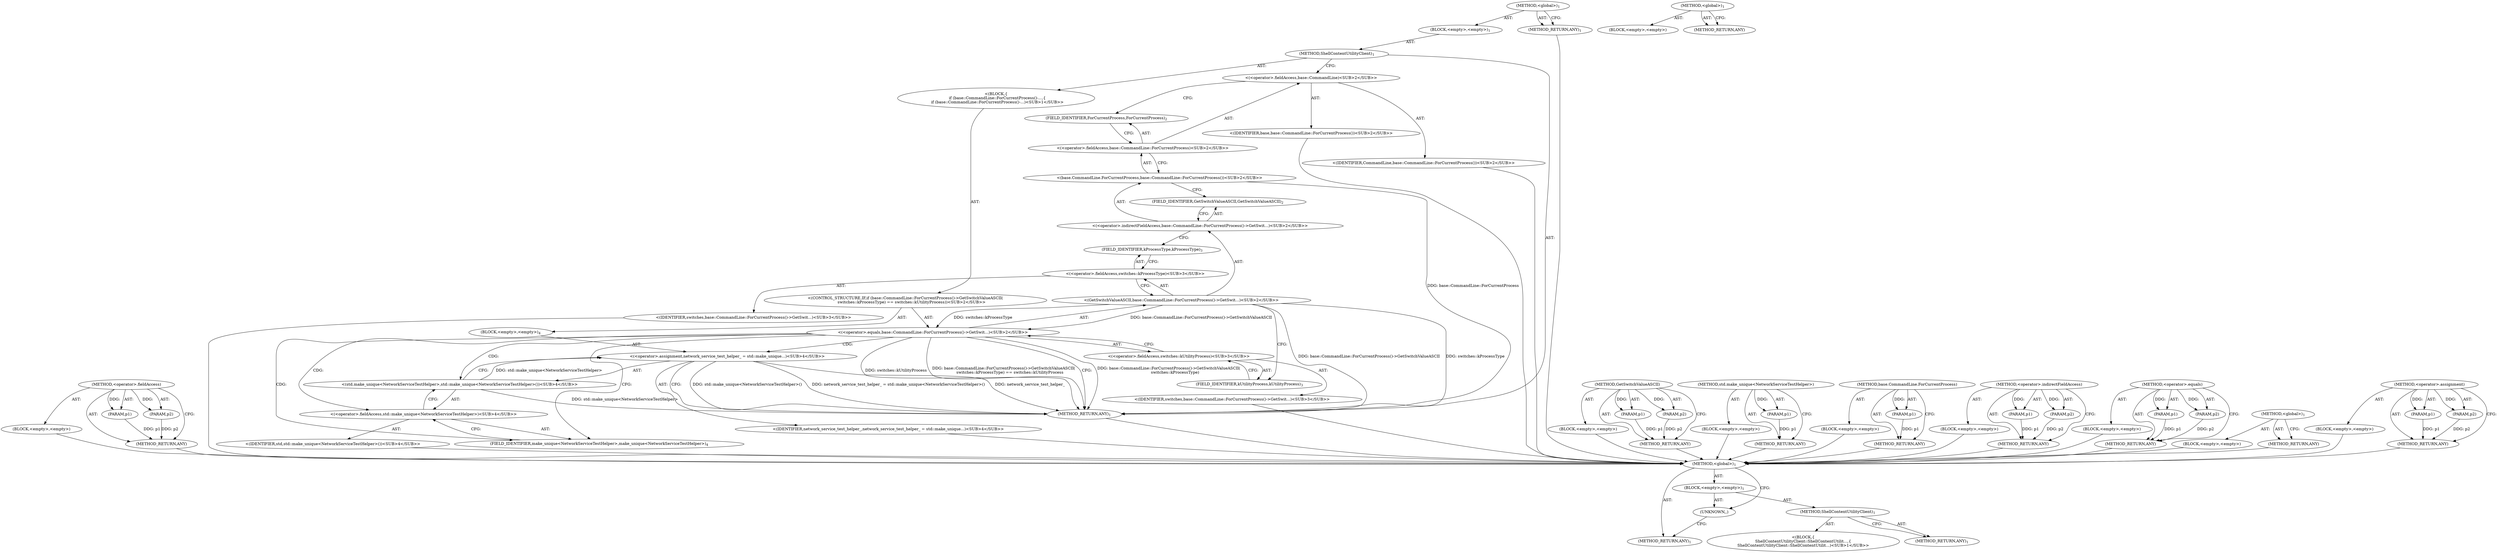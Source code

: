 digraph "&lt;global&gt;" {
vulnerable_70 [label=<(METHOD,&lt;operator&gt;.fieldAccess)>];
vulnerable_71 [label=<(PARAM,p1)>];
vulnerable_72 [label=<(PARAM,p2)>];
vulnerable_73 [label=<(BLOCK,&lt;empty&gt;,&lt;empty&gt;)>];
vulnerable_74 [label=<(METHOD_RETURN,ANY)>];
vulnerable_6 [label=<(METHOD,&lt;global&gt;)<SUB>1</SUB>>];
vulnerable_7 [label=<(BLOCK,&lt;empty&gt;,&lt;empty&gt;)<SUB>1</SUB>>];
vulnerable_8 [label=<(METHOD,ShellContentUtilityClient)<SUB>1</SUB>>];
vulnerable_9 [label="<(BLOCK,{
  if (base::CommandLine::ForCurrentProcess()-...,{
  if (base::CommandLine::ForCurrentProcess()-...)<SUB>1</SUB>>"];
vulnerable_10 [label="<(CONTROL_STRUCTURE,IF,if (base::CommandLine::ForCurrentProcess()-&gt;GetSwitchValueASCII(
          switches::kProcessType) == switches::kUtilityProcess))<SUB>2</SUB>>"];
vulnerable_11 [label="<(&lt;operator&gt;.equals,base::CommandLine::ForCurrentProcess()-&gt;GetSwit...)<SUB>2</SUB>>"];
vulnerable_12 [label="<(GetSwitchValueASCII,base::CommandLine::ForCurrentProcess()-&gt;GetSwit...)<SUB>2</SUB>>"];
vulnerable_13 [label="<(&lt;operator&gt;.indirectFieldAccess,base::CommandLine::ForCurrentProcess()-&gt;GetSwit...)<SUB>2</SUB>>"];
vulnerable_14 [label="<(base.CommandLine.ForCurrentProcess,base::CommandLine::ForCurrentProcess())<SUB>2</SUB>>"];
vulnerable_15 [label="<(&lt;operator&gt;.fieldAccess,base::CommandLine::ForCurrentProcess)<SUB>2</SUB>>"];
vulnerable_16 [label="<(&lt;operator&gt;.fieldAccess,base::CommandLine)<SUB>2</SUB>>"];
vulnerable_17 [label="<(IDENTIFIER,base,base::CommandLine::ForCurrentProcess())<SUB>2</SUB>>"];
vulnerable_18 [label="<(IDENTIFIER,CommandLine,base::CommandLine::ForCurrentProcess())<SUB>2</SUB>>"];
vulnerable_19 [label=<(FIELD_IDENTIFIER,ForCurrentProcess,ForCurrentProcess)<SUB>2</SUB>>];
vulnerable_20 [label=<(FIELD_IDENTIFIER,GetSwitchValueASCII,GetSwitchValueASCII)<SUB>2</SUB>>];
vulnerable_21 [label="<(&lt;operator&gt;.fieldAccess,switches::kProcessType)<SUB>3</SUB>>"];
vulnerable_22 [label="<(IDENTIFIER,switches,base::CommandLine::ForCurrentProcess()-&gt;GetSwit...)<SUB>3</SUB>>"];
vulnerable_23 [label=<(FIELD_IDENTIFIER,kProcessType,kProcessType)<SUB>3</SUB>>];
vulnerable_24 [label="<(&lt;operator&gt;.fieldAccess,switches::kUtilityProcess)<SUB>3</SUB>>"];
vulnerable_25 [label="<(IDENTIFIER,switches,base::CommandLine::ForCurrentProcess()-&gt;GetSwit...)<SUB>3</SUB>>"];
vulnerable_26 [label=<(FIELD_IDENTIFIER,kUtilityProcess,kUtilityProcess)<SUB>3</SUB>>];
vulnerable_27 [label=<(BLOCK,&lt;empty&gt;,&lt;empty&gt;)<SUB>4</SUB>>];
vulnerable_28 [label="<(&lt;operator&gt;.assignment,network_service_test_helper_ = std::make_unique...)<SUB>4</SUB>>"];
vulnerable_29 [label="<(IDENTIFIER,network_service_test_helper_,network_service_test_helper_ = std::make_unique...)<SUB>4</SUB>>"];
vulnerable_30 [label="<(std.make_unique&lt;NetworkServiceTestHelper&gt;,std::make_unique&lt;NetworkServiceTestHelper&gt;())<SUB>4</SUB>>"];
vulnerable_31 [label="<(&lt;operator&gt;.fieldAccess,std::make_unique&lt;NetworkServiceTestHelper&gt;)<SUB>4</SUB>>"];
vulnerable_32 [label="<(IDENTIFIER,std,std::make_unique&lt;NetworkServiceTestHelper&gt;())<SUB>4</SUB>>"];
vulnerable_33 [label=<(FIELD_IDENTIFIER,make_unique&lt;NetworkServiceTestHelper&gt;,make_unique&lt;NetworkServiceTestHelper&gt;)<SUB>4</SUB>>];
vulnerable_34 [label=<(METHOD_RETURN,ANY)<SUB>1</SUB>>];
vulnerable_36 [label=<(METHOD_RETURN,ANY)<SUB>1</SUB>>];
vulnerable_56 [label=<(METHOD,GetSwitchValueASCII)>];
vulnerable_57 [label=<(PARAM,p1)>];
vulnerable_58 [label=<(PARAM,p2)>];
vulnerable_59 [label=<(BLOCK,&lt;empty&gt;,&lt;empty&gt;)>];
vulnerable_60 [label=<(METHOD_RETURN,ANY)>];
vulnerable_80 [label=<(METHOD,std.make_unique&lt;NetworkServiceTestHelper&gt;)>];
vulnerable_81 [label=<(PARAM,p1)>];
vulnerable_82 [label=<(BLOCK,&lt;empty&gt;,&lt;empty&gt;)>];
vulnerable_83 [label=<(METHOD_RETURN,ANY)>];
vulnerable_66 [label=<(METHOD,base.CommandLine.ForCurrentProcess)>];
vulnerable_67 [label=<(PARAM,p1)>];
vulnerable_68 [label=<(BLOCK,&lt;empty&gt;,&lt;empty&gt;)>];
vulnerable_69 [label=<(METHOD_RETURN,ANY)>];
vulnerable_61 [label=<(METHOD,&lt;operator&gt;.indirectFieldAccess)>];
vulnerable_62 [label=<(PARAM,p1)>];
vulnerable_63 [label=<(PARAM,p2)>];
vulnerable_64 [label=<(BLOCK,&lt;empty&gt;,&lt;empty&gt;)>];
vulnerable_65 [label=<(METHOD_RETURN,ANY)>];
vulnerable_51 [label=<(METHOD,&lt;operator&gt;.equals)>];
vulnerable_52 [label=<(PARAM,p1)>];
vulnerable_53 [label=<(PARAM,p2)>];
vulnerable_54 [label=<(BLOCK,&lt;empty&gt;,&lt;empty&gt;)>];
vulnerable_55 [label=<(METHOD_RETURN,ANY)>];
vulnerable_45 [label=<(METHOD,&lt;global&gt;)<SUB>1</SUB>>];
vulnerable_46 [label=<(BLOCK,&lt;empty&gt;,&lt;empty&gt;)>];
vulnerable_47 [label=<(METHOD_RETURN,ANY)>];
vulnerable_75 [label=<(METHOD,&lt;operator&gt;.assignment)>];
vulnerable_76 [label=<(PARAM,p1)>];
vulnerable_77 [label=<(PARAM,p2)>];
vulnerable_78 [label=<(BLOCK,&lt;empty&gt;,&lt;empty&gt;)>];
vulnerable_79 [label=<(METHOD_RETURN,ANY)>];
fixed_6 [label=<(METHOD,&lt;global&gt;)<SUB>1</SUB>>];
fixed_7 [label=<(BLOCK,&lt;empty&gt;,&lt;empty&gt;)<SUB>1</SUB>>];
fixed_8 [label=<(METHOD,ShellContentUtilityClient)<SUB>1</SUB>>];
fixed_9 [label="<(BLOCK,{
ShellContentUtilityClient::ShellContentUtilit...,{
ShellContentUtilityClient::ShellContentUtilit...)<SUB>1</SUB>>"];
fixed_10 [label=<(METHOD_RETURN,ANY)<SUB>1</SUB>>];
fixed_12 [label=<(UNKNOWN,,)>];
fixed_13 [label=<(METHOD_RETURN,ANY)<SUB>1</SUB>>];
fixed_20 [label=<(METHOD,&lt;global&gt;)<SUB>1</SUB>>];
fixed_21 [label=<(BLOCK,&lt;empty&gt;,&lt;empty&gt;)>];
fixed_22 [label=<(METHOD_RETURN,ANY)>];
vulnerable_70 -> vulnerable_71  [key=0, label="AST: "];
vulnerable_70 -> vulnerable_71  [key=1, label="DDG: "];
vulnerable_70 -> vulnerable_73  [key=0, label="AST: "];
vulnerable_70 -> vulnerable_72  [key=0, label="AST: "];
vulnerable_70 -> vulnerable_72  [key=1, label="DDG: "];
vulnerable_70 -> vulnerable_74  [key=0, label="AST: "];
vulnerable_70 -> vulnerable_74  [key=1, label="CFG: "];
vulnerable_71 -> vulnerable_74  [key=0, label="DDG: p1"];
vulnerable_72 -> vulnerable_74  [key=0, label="DDG: p2"];
vulnerable_73 -> fixed_6  [key=0];
vulnerable_74 -> fixed_6  [key=0];
vulnerable_6 -> vulnerable_7  [key=0, label="AST: "];
vulnerable_6 -> vulnerable_36  [key=0, label="AST: "];
vulnerable_6 -> vulnerable_36  [key=1, label="CFG: "];
vulnerable_7 -> vulnerable_8  [key=0, label="AST: "];
vulnerable_8 -> vulnerable_9  [key=0, label="AST: "];
vulnerable_8 -> vulnerable_34  [key=0, label="AST: "];
vulnerable_8 -> vulnerable_16  [key=0, label="CFG: "];
vulnerable_9 -> vulnerable_10  [key=0, label="AST: "];
vulnerable_10 -> vulnerable_11  [key=0, label="AST: "];
vulnerable_10 -> vulnerable_27  [key=0, label="AST: "];
vulnerable_11 -> vulnerable_12  [key=0, label="AST: "];
vulnerable_11 -> vulnerable_24  [key=0, label="AST: "];
vulnerable_11 -> vulnerable_34  [key=0, label="CFG: "];
vulnerable_11 -> vulnerable_34  [key=1, label="DDG: base::CommandLine::ForCurrentProcess()-&gt;GetSwitchValueASCII(
          switches::kProcessType)"];
vulnerable_11 -> vulnerable_34  [key=2, label="DDG: switches::kUtilityProcess"];
vulnerable_11 -> vulnerable_34  [key=3, label="DDG: base::CommandLine::ForCurrentProcess()-&gt;GetSwitchValueASCII(
          switches::kProcessType) == switches::kUtilityProcess"];
vulnerable_11 -> vulnerable_33  [key=0, label="CFG: "];
vulnerable_11 -> vulnerable_33  [key=1, label="CDG: "];
vulnerable_11 -> vulnerable_30  [key=0, label="CDG: "];
vulnerable_11 -> vulnerable_28  [key=0, label="CDG: "];
vulnerable_11 -> vulnerable_31  [key=0, label="CDG: "];
vulnerable_12 -> vulnerable_13  [key=0, label="AST: "];
vulnerable_12 -> vulnerable_21  [key=0, label="AST: "];
vulnerable_12 -> vulnerable_26  [key=0, label="CFG: "];
vulnerable_12 -> vulnerable_34  [key=0, label="DDG: base::CommandLine::ForCurrentProcess()-&gt;GetSwitchValueASCII"];
vulnerable_12 -> vulnerable_34  [key=1, label="DDG: switches::kProcessType"];
vulnerable_12 -> vulnerable_11  [key=0, label="DDG: base::CommandLine::ForCurrentProcess()-&gt;GetSwitchValueASCII"];
vulnerable_12 -> vulnerable_11  [key=1, label="DDG: switches::kProcessType"];
vulnerable_13 -> vulnerable_14  [key=0, label="AST: "];
vulnerable_13 -> vulnerable_20  [key=0, label="AST: "];
vulnerable_13 -> vulnerable_23  [key=0, label="CFG: "];
vulnerable_14 -> vulnerable_15  [key=0, label="AST: "];
vulnerable_14 -> vulnerable_20  [key=0, label="CFG: "];
vulnerable_14 -> vulnerable_34  [key=0, label="DDG: base::CommandLine::ForCurrentProcess"];
vulnerable_15 -> vulnerable_16  [key=0, label="AST: "];
vulnerable_15 -> vulnerable_19  [key=0, label="AST: "];
vulnerable_15 -> vulnerable_14  [key=0, label="CFG: "];
vulnerable_16 -> vulnerable_17  [key=0, label="AST: "];
vulnerable_16 -> vulnerable_18  [key=0, label="AST: "];
vulnerable_16 -> vulnerable_19  [key=0, label="CFG: "];
vulnerable_17 -> fixed_6  [key=0];
vulnerable_18 -> fixed_6  [key=0];
vulnerable_19 -> vulnerable_15  [key=0, label="CFG: "];
vulnerable_20 -> vulnerable_13  [key=0, label="CFG: "];
vulnerable_21 -> vulnerable_22  [key=0, label="AST: "];
vulnerable_21 -> vulnerable_23  [key=0, label="AST: "];
vulnerable_21 -> vulnerable_12  [key=0, label="CFG: "];
vulnerable_22 -> fixed_6  [key=0];
vulnerable_23 -> vulnerable_21  [key=0, label="CFG: "];
vulnerable_24 -> vulnerable_25  [key=0, label="AST: "];
vulnerable_24 -> vulnerable_26  [key=0, label="AST: "];
vulnerable_24 -> vulnerable_11  [key=0, label="CFG: "];
vulnerable_25 -> fixed_6  [key=0];
vulnerable_26 -> vulnerable_24  [key=0, label="CFG: "];
vulnerable_27 -> vulnerable_28  [key=0, label="AST: "];
vulnerable_28 -> vulnerable_29  [key=0, label="AST: "];
vulnerable_28 -> vulnerable_30  [key=0, label="AST: "];
vulnerable_28 -> vulnerable_34  [key=0, label="CFG: "];
vulnerable_28 -> vulnerable_34  [key=1, label="DDG: std::make_unique&lt;NetworkServiceTestHelper&gt;()"];
vulnerable_28 -> vulnerable_34  [key=2, label="DDG: network_service_test_helper_ = std::make_unique&lt;NetworkServiceTestHelper&gt;()"];
vulnerable_28 -> vulnerable_34  [key=3, label="DDG: network_service_test_helper_"];
vulnerable_29 -> fixed_6  [key=0];
vulnerable_30 -> vulnerable_31  [key=0, label="AST: "];
vulnerable_30 -> vulnerable_28  [key=0, label="CFG: "];
vulnerable_30 -> vulnerable_28  [key=1, label="DDG: std::make_unique&lt;NetworkServiceTestHelper&gt;"];
vulnerable_30 -> vulnerable_34  [key=0, label="DDG: std::make_unique&lt;NetworkServiceTestHelper&gt;"];
vulnerable_31 -> vulnerable_32  [key=0, label="AST: "];
vulnerable_31 -> vulnerable_33  [key=0, label="AST: "];
vulnerable_31 -> vulnerable_30  [key=0, label="CFG: "];
vulnerable_32 -> fixed_6  [key=0];
vulnerable_33 -> vulnerable_31  [key=0, label="CFG: "];
vulnerable_34 -> fixed_6  [key=0];
vulnerable_36 -> fixed_6  [key=0];
vulnerable_56 -> vulnerable_57  [key=0, label="AST: "];
vulnerable_56 -> vulnerable_57  [key=1, label="DDG: "];
vulnerable_56 -> vulnerable_59  [key=0, label="AST: "];
vulnerable_56 -> vulnerable_58  [key=0, label="AST: "];
vulnerable_56 -> vulnerable_58  [key=1, label="DDG: "];
vulnerable_56 -> vulnerable_60  [key=0, label="AST: "];
vulnerable_56 -> vulnerable_60  [key=1, label="CFG: "];
vulnerable_57 -> vulnerable_60  [key=0, label="DDG: p1"];
vulnerable_58 -> vulnerable_60  [key=0, label="DDG: p2"];
vulnerable_59 -> fixed_6  [key=0];
vulnerable_60 -> fixed_6  [key=0];
vulnerable_80 -> vulnerable_81  [key=0, label="AST: "];
vulnerable_80 -> vulnerable_81  [key=1, label="DDG: "];
vulnerable_80 -> vulnerable_82  [key=0, label="AST: "];
vulnerable_80 -> vulnerable_83  [key=0, label="AST: "];
vulnerable_80 -> vulnerable_83  [key=1, label="CFG: "];
vulnerable_81 -> vulnerable_83  [key=0, label="DDG: p1"];
vulnerable_82 -> fixed_6  [key=0];
vulnerable_83 -> fixed_6  [key=0];
vulnerable_66 -> vulnerable_67  [key=0, label="AST: "];
vulnerable_66 -> vulnerable_67  [key=1, label="DDG: "];
vulnerable_66 -> vulnerable_68  [key=0, label="AST: "];
vulnerable_66 -> vulnerable_69  [key=0, label="AST: "];
vulnerable_66 -> vulnerable_69  [key=1, label="CFG: "];
vulnerable_67 -> vulnerable_69  [key=0, label="DDG: p1"];
vulnerable_68 -> fixed_6  [key=0];
vulnerable_69 -> fixed_6  [key=0];
vulnerable_61 -> vulnerable_62  [key=0, label="AST: "];
vulnerable_61 -> vulnerable_62  [key=1, label="DDG: "];
vulnerable_61 -> vulnerable_64  [key=0, label="AST: "];
vulnerable_61 -> vulnerable_63  [key=0, label="AST: "];
vulnerable_61 -> vulnerable_63  [key=1, label="DDG: "];
vulnerable_61 -> vulnerable_65  [key=0, label="AST: "];
vulnerable_61 -> vulnerable_65  [key=1, label="CFG: "];
vulnerable_62 -> vulnerable_65  [key=0, label="DDG: p1"];
vulnerable_63 -> vulnerable_65  [key=0, label="DDG: p2"];
vulnerable_64 -> fixed_6  [key=0];
vulnerable_65 -> fixed_6  [key=0];
vulnerable_51 -> vulnerable_52  [key=0, label="AST: "];
vulnerable_51 -> vulnerable_52  [key=1, label="DDG: "];
vulnerable_51 -> vulnerable_54  [key=0, label="AST: "];
vulnerable_51 -> vulnerable_53  [key=0, label="AST: "];
vulnerable_51 -> vulnerable_53  [key=1, label="DDG: "];
vulnerable_51 -> vulnerable_55  [key=0, label="AST: "];
vulnerable_51 -> vulnerable_55  [key=1, label="CFG: "];
vulnerable_52 -> vulnerable_55  [key=0, label="DDG: p1"];
vulnerable_53 -> vulnerable_55  [key=0, label="DDG: p2"];
vulnerable_54 -> fixed_6  [key=0];
vulnerable_55 -> fixed_6  [key=0];
vulnerable_45 -> vulnerable_46  [key=0, label="AST: "];
vulnerable_45 -> vulnerable_47  [key=0, label="AST: "];
vulnerable_45 -> vulnerable_47  [key=1, label="CFG: "];
vulnerable_46 -> fixed_6  [key=0];
vulnerable_47 -> fixed_6  [key=0];
vulnerable_75 -> vulnerable_76  [key=0, label="AST: "];
vulnerable_75 -> vulnerable_76  [key=1, label="DDG: "];
vulnerable_75 -> vulnerable_78  [key=0, label="AST: "];
vulnerable_75 -> vulnerable_77  [key=0, label="AST: "];
vulnerable_75 -> vulnerable_77  [key=1, label="DDG: "];
vulnerable_75 -> vulnerable_79  [key=0, label="AST: "];
vulnerable_75 -> vulnerable_79  [key=1, label="CFG: "];
vulnerable_76 -> vulnerable_79  [key=0, label="DDG: p1"];
vulnerable_77 -> vulnerable_79  [key=0, label="DDG: p2"];
vulnerable_78 -> fixed_6  [key=0];
vulnerable_79 -> fixed_6  [key=0];
fixed_6 -> fixed_7  [key=0, label="AST: "];
fixed_6 -> fixed_13  [key=0, label="AST: "];
fixed_6 -> fixed_12  [key=0, label="CFG: "];
fixed_7 -> fixed_8  [key=0, label="AST: "];
fixed_7 -> fixed_12  [key=0, label="AST: "];
fixed_8 -> fixed_9  [key=0, label="AST: "];
fixed_8 -> fixed_10  [key=0, label="AST: "];
fixed_8 -> fixed_10  [key=1, label="CFG: "];
fixed_12 -> fixed_13  [key=0, label="CFG: "];
fixed_20 -> fixed_21  [key=0, label="AST: "];
fixed_20 -> fixed_22  [key=0, label="AST: "];
fixed_20 -> fixed_22  [key=1, label="CFG: "];
}
